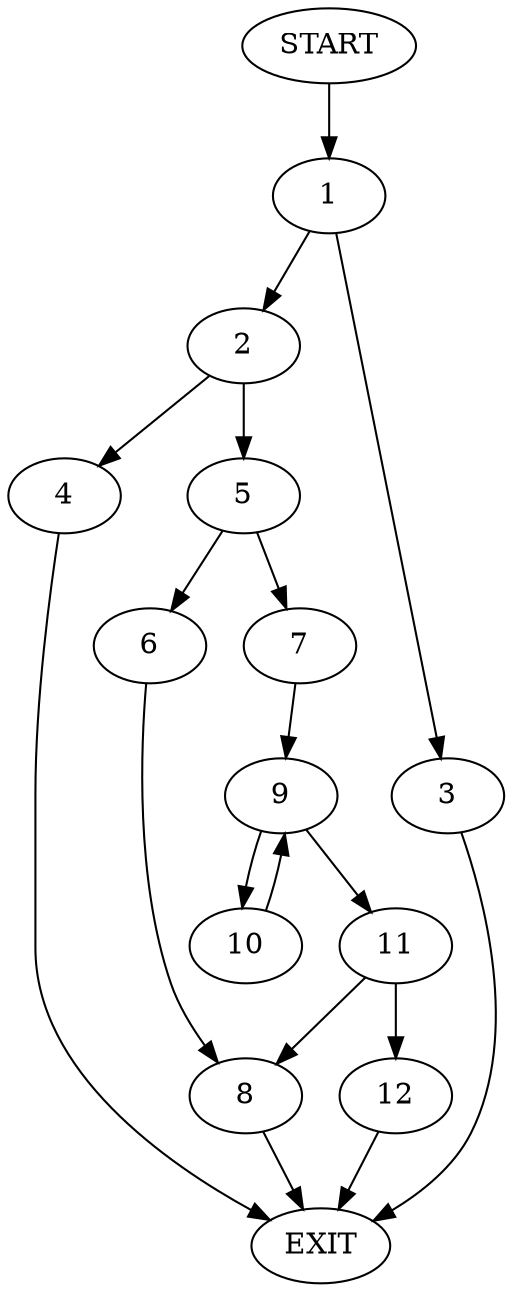 digraph {
0 [label="START"]
13 [label="EXIT"]
0 -> 1
1 -> 2
1 -> 3
3 -> 13
2 -> 4
2 -> 5
5 -> 6
5 -> 7
4 -> 13
6 -> 8
7 -> 9
9 -> 10
9 -> 11
10 -> 9
11 -> 8
11 -> 12
8 -> 13
12 -> 13
}
